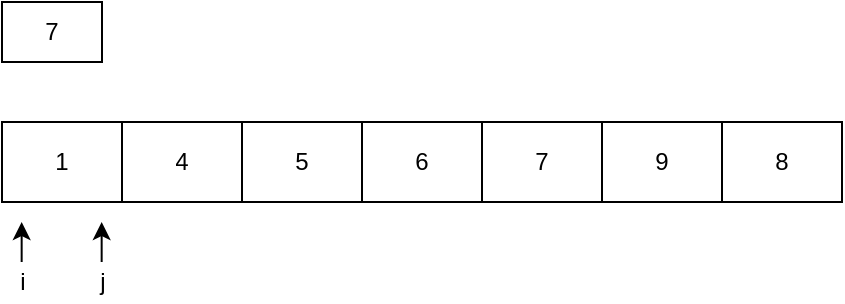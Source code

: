 <mxfile version="15.9.6" type="github">
  <diagram id="sbbj4jJhF9YxJYqmi_2N" name="Page-1">
    <mxGraphModel dx="1071" dy="449" grid="1" gridSize="10" guides="1" tooltips="1" connect="1" arrows="1" fold="1" page="1" pageScale="1" pageWidth="827" pageHeight="1169" math="0" shadow="0">
      <root>
        <mxCell id="0" />
        <mxCell id="1" parent="0" />
        <mxCell id="K_uHgxIzHQ7pfxmup0vZ-3" value="" style="shape=table;startSize=0;container=1;collapsible=0;childLayout=tableLayout;" vertex="1" parent="1">
          <mxGeometry x="110" y="90" width="420" height="40" as="geometry" />
        </mxCell>
        <mxCell id="K_uHgxIzHQ7pfxmup0vZ-4" value="" style="shape=partialRectangle;collapsible=0;dropTarget=0;pointerEvents=0;fillColor=none;top=0;left=0;bottom=0;right=0;points=[[0,0.5],[1,0.5]];portConstraint=eastwest;" vertex="1" parent="K_uHgxIzHQ7pfxmup0vZ-3">
          <mxGeometry width="420" height="40" as="geometry" />
        </mxCell>
        <mxCell id="K_uHgxIzHQ7pfxmup0vZ-5" value="1" style="shape=partialRectangle;html=1;whiteSpace=wrap;connectable=0;overflow=hidden;fillColor=none;top=0;left=0;bottom=0;right=0;pointerEvents=1;" vertex="1" parent="K_uHgxIzHQ7pfxmup0vZ-4">
          <mxGeometry width="60" height="40" as="geometry">
            <mxRectangle width="60" height="40" as="alternateBounds" />
          </mxGeometry>
        </mxCell>
        <mxCell id="K_uHgxIzHQ7pfxmup0vZ-6" value="4" style="shape=partialRectangle;html=1;whiteSpace=wrap;connectable=0;overflow=hidden;fillColor=none;top=0;left=0;bottom=0;right=0;pointerEvents=1;" vertex="1" parent="K_uHgxIzHQ7pfxmup0vZ-4">
          <mxGeometry x="60" width="60" height="40" as="geometry">
            <mxRectangle width="60" height="40" as="alternateBounds" />
          </mxGeometry>
        </mxCell>
        <mxCell id="K_uHgxIzHQ7pfxmup0vZ-7" value="5" style="shape=partialRectangle;html=1;whiteSpace=wrap;connectable=0;overflow=hidden;fillColor=none;top=0;left=0;bottom=0;right=0;pointerEvents=1;" vertex="1" parent="K_uHgxIzHQ7pfxmup0vZ-4">
          <mxGeometry x="120" width="60" height="40" as="geometry">
            <mxRectangle width="60" height="40" as="alternateBounds" />
          </mxGeometry>
        </mxCell>
        <mxCell id="K_uHgxIzHQ7pfxmup0vZ-8" value="6" style="shape=partialRectangle;html=1;whiteSpace=wrap;connectable=0;overflow=hidden;fillColor=none;top=0;left=0;bottom=0;right=0;pointerEvents=1;" vertex="1" parent="K_uHgxIzHQ7pfxmup0vZ-4">
          <mxGeometry x="180" width="60" height="40" as="geometry">
            <mxRectangle width="60" height="40" as="alternateBounds" />
          </mxGeometry>
        </mxCell>
        <mxCell id="K_uHgxIzHQ7pfxmup0vZ-9" value="7" style="shape=partialRectangle;html=1;whiteSpace=wrap;connectable=0;overflow=hidden;fillColor=none;top=0;left=0;bottom=0;right=0;pointerEvents=1;" vertex="1" parent="K_uHgxIzHQ7pfxmup0vZ-4">
          <mxGeometry x="240" width="60" height="40" as="geometry">
            <mxRectangle width="60" height="40" as="alternateBounds" />
          </mxGeometry>
        </mxCell>
        <mxCell id="K_uHgxIzHQ7pfxmup0vZ-10" value="9" style="shape=partialRectangle;html=1;whiteSpace=wrap;connectable=0;overflow=hidden;fillColor=none;top=0;left=0;bottom=0;right=0;pointerEvents=1;" vertex="1" parent="K_uHgxIzHQ7pfxmup0vZ-4">
          <mxGeometry x="300" width="60" height="40" as="geometry">
            <mxRectangle width="60" height="40" as="alternateBounds" />
          </mxGeometry>
        </mxCell>
        <mxCell id="K_uHgxIzHQ7pfxmup0vZ-11" value="8" style="shape=partialRectangle;html=1;whiteSpace=wrap;connectable=0;overflow=hidden;fillColor=none;top=0;left=0;bottom=0;right=0;pointerEvents=1;" vertex="1" parent="K_uHgxIzHQ7pfxmup0vZ-4">
          <mxGeometry x="360" width="60" height="40" as="geometry">
            <mxRectangle width="60" height="40" as="alternateBounds" />
          </mxGeometry>
        </mxCell>
        <mxCell id="K_uHgxIzHQ7pfxmup0vZ-12" value="7" style="rounded=0;whiteSpace=wrap;html=1;" vertex="1" parent="1">
          <mxGeometry x="110" y="30" width="50" height="30" as="geometry" />
        </mxCell>
        <mxCell id="K_uHgxIzHQ7pfxmup0vZ-15" value="" style="endArrow=classic;html=1;rounded=0;" edge="1" parent="1">
          <mxGeometry width="50" height="50" relative="1" as="geometry">
            <mxPoint x="119.83" y="160" as="sourcePoint" />
            <mxPoint x="119.83" y="140" as="targetPoint" />
          </mxGeometry>
        </mxCell>
        <mxCell id="K_uHgxIzHQ7pfxmup0vZ-17" value="i" style="text;html=1;align=center;verticalAlign=middle;resizable=0;points=[];autosize=1;strokeColor=none;fillColor=none;" vertex="1" parent="1">
          <mxGeometry x="110" y="160" width="20" height="20" as="geometry" />
        </mxCell>
        <mxCell id="K_uHgxIzHQ7pfxmup0vZ-18" value="" style="endArrow=classic;html=1;rounded=0;" edge="1" parent="1">
          <mxGeometry width="50" height="50" relative="1" as="geometry">
            <mxPoint x="159.83" y="160" as="sourcePoint" />
            <mxPoint x="159.83" y="140" as="targetPoint" />
          </mxGeometry>
        </mxCell>
        <mxCell id="K_uHgxIzHQ7pfxmup0vZ-19" value="j" style="text;html=1;align=center;verticalAlign=middle;resizable=0;points=[];autosize=1;strokeColor=none;fillColor=none;" vertex="1" parent="1">
          <mxGeometry x="150" y="160" width="20" height="20" as="geometry" />
        </mxCell>
      </root>
    </mxGraphModel>
  </diagram>
</mxfile>
